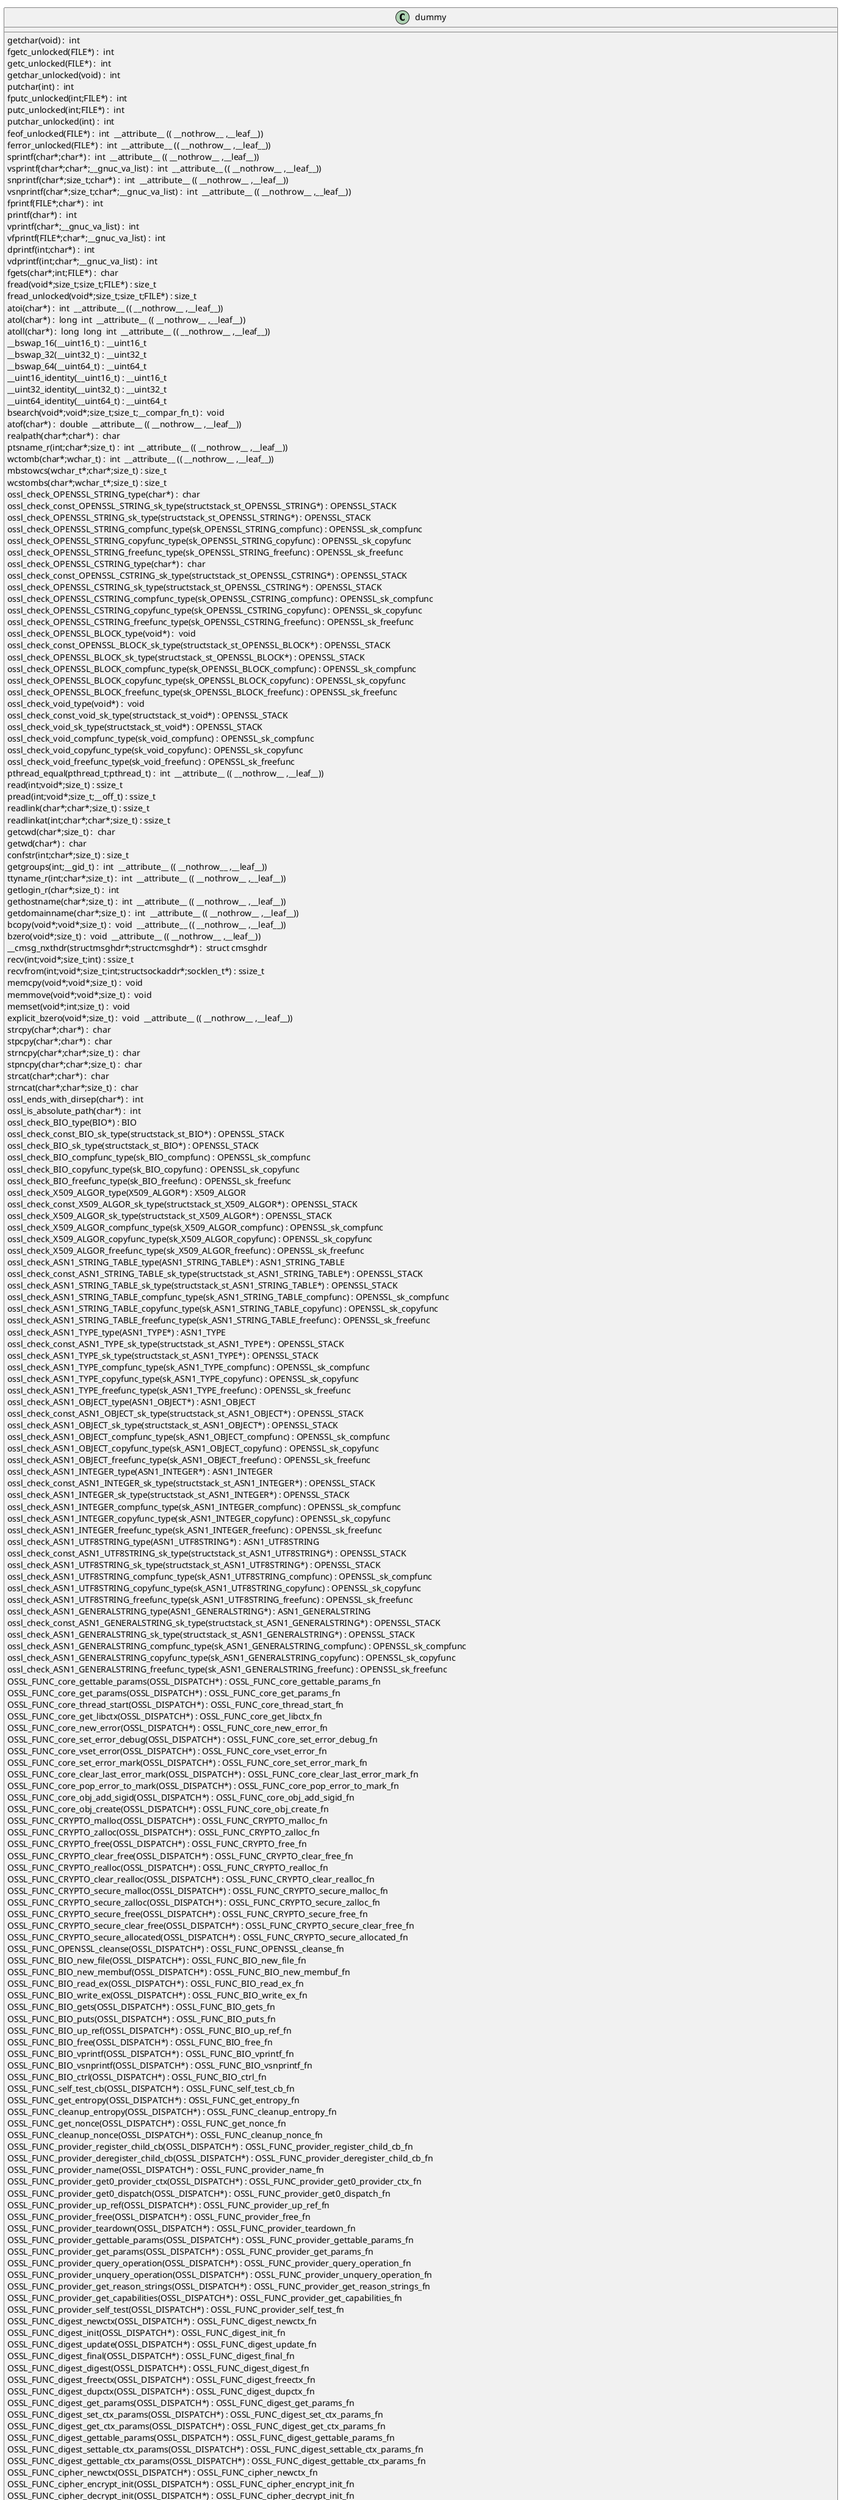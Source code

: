 @startuml
!pragma layout smetana
class dummy {
getchar(void) :  int  [[[./../../.././qc/crypto/bio/bss_null.c.html#742]]]
fgetc_unlocked(FILE*) :  int  [[[./../../.././qc/crypto/bio/bss_null.c.html#751]]]
getc_unlocked(FILE*) :  int  [[[./../../.././qc/crypto/bio/bss_null.c.html#761]]]
getchar_unlocked(void) :  int  [[[./../../.././qc/crypto/bio/bss_null.c.html#768]]]
putchar(int) :  int  [[[./../../.././qc/crypto/bio/bss_null.c.html#777]]]
fputc_unlocked(int;FILE*) :  int  [[[./../../.././qc/crypto/bio/bss_null.c.html#786]]]
putc_unlocked(int;FILE*) :  int  [[[./../../.././qc/crypto/bio/bss_null.c.html#796]]]
putchar_unlocked(int) :  int  [[[./../../.././qc/crypto/bio/bss_null.c.html#803]]]
feof_unlocked(FILE*) :  int  __attribute__ (( __nothrow__ ,__leaf__)) [[[./../../.././qc/crypto/bio/bss_null.c.html#809]]]
ferror_unlocked(FILE*) :  int  __attribute__ (( __nothrow__ ,__leaf__)) [[[./../../.././qc/crypto/bio/bss_null.c.html#816]]]
sprintf(char*;char*) :  int  __attribute__ (( __nothrow__ ,__leaf__)) [[[./../../.././qc/crypto/bio/bss_null.c.html#835]]]
vsprintf(char*;char*;__gnuc_va_list) :  int  __attribute__ (( __nothrow__ ,__leaf__)) [[[./../../.././qc/crypto/bio/bss_null.c.html#848]]]
snprintf(char*;size_t;char*) :  int  __attribute__ (( __nothrow__ ,__leaf__)) [[[./../../.././qc/crypto/bio/bss_null.c.html#867]]]
vsnprintf(char*;size_t;char*;__gnuc_va_list) :  int  __attribute__ (( __nothrow__ ,__leaf__)) [[[./../../.././qc/crypto/bio/bss_null.c.html#881]]]
fprintf(FILE*;char*) :  int  [[[./../../.././qc/crypto/bio/bss_null.c.html#902]]]
printf(char*) :  int  [[[./../../.././qc/crypto/bio/bss_null.c.html#909]]]
vprintf(char*;__gnuc_va_list) :  int  [[[./../../.././qc/crypto/bio/bss_null.c.html#921]]]
vfprintf(FILE*;char*;__gnuc_va_list) :  int  [[[./../../.././qc/crypto/bio/bss_null.c.html#931]]]
dprintf(int;char*) :  int  [[[./../../.././qc/crypto/bio/bss_null.c.html#946]]]
vdprintf(int;char*;__gnuc_va_list) :  int  [[[./../../.././qc/crypto/bio/bss_null.c.html#957]]]
fgets(char*;int;FILE*) :  char  [[[./../../.././qc/crypto/bio/bss_null.c.html#976]]]
fread(void*;size_t;size_t;FILE*) : size_t [[[./../../.././qc/crypto/bio/bss_null.c.html#1002]]]
fread_unlocked(void*;size_t;size_t;FILE*) : size_t [[[./../../.././qc/crypto/bio/bss_null.c.html#1029]]]
atoi(char*) :  int  __attribute__ (( __nothrow__ ,__leaf__)) [[[./../../.././qc/crypto/bio/bss_null.c.html#1424]]]
atol(char*) :  long  int  __attribute__ (( __nothrow__ ,__leaf__)) [[[./../../.././qc/crypto/bio/bss_null.c.html#1429]]]
atoll(char*) :  long  long  int  __attribute__ (( __nothrow__ ,__leaf__)) [[[./../../.././qc/crypto/bio/bss_null.c.html#1436]]]
__bswap_16(__uint16_t) : __uint16_t [[[./../../.././qc/crypto/bio/bss_null.c.html#1583]]]
__bswap_32(__uint32_t) : __uint32_t [[[./../../.././qc/crypto/bio/bss_null.c.html#1598]]]
__bswap_64(__uint64_t) : __uint64_t [[[./../../.././qc/crypto/bio/bss_null.c.html#1608]]]
__uint16_identity(__uint16_t) : __uint16_t [[[./../../.././qc/crypto/bio/bss_null.c.html#1620]]]
__uint32_identity(__uint32_t) : __uint32_t [[[./../../.././qc/crypto/bio/bss_null.c.html#1626]]]
__uint64_identity(__uint64_t) : __uint64_t [[[./../../.././qc/crypto/bio/bss_null.c.html#1632]]]
bsearch(void*;void*;size_t;size_t;__compar_fn_t) :  void  [[[./../../.././qc/crypto/bio/bss_null.c.html#2300]]]
atof(char*) :  double  __attribute__ (( __nothrow__ ,__leaf__)) [[[./../../.././qc/crypto/bio/bss_null.c.html#1]]]
realpath(char*;char*) :  char  [[[./../../.././qc/crypto/bio/bss_null.c.html#1]]]
ptsname_r(int;char*;size_t) :  int  __attribute__ (( __nothrow__ ,__leaf__)) [[[./../../.././qc/crypto/bio/bss_null.c.html#1]]]
wctomb(char*;wchar_t) :  int  __attribute__ (( __nothrow__ ,__leaf__)) [[[./../../.././qc/crypto/bio/bss_null.c.html#1]]]
mbstowcs(wchar_t*;char*;size_t) : size_t [[[./../../.././qc/crypto/bio/bss_null.c.html#1]]]
wcstombs(char*;wchar_t*;size_t) : size_t [[[./../../.././qc/crypto/bio/bss_null.c.html#1]]]
ossl_check_OPENSSL_STRING_type(char*) :  char  [[[./../../.././qc/crypto/bio/bss_null.c.html#1]]]
ossl_check_const_OPENSSL_STRING_sk_type(structstack_st_OPENSSL_STRING*) : OPENSSL_STACK [[[./../../.././qc/crypto/bio/bss_null.c.html#1]]]
ossl_check_OPENSSL_STRING_sk_type(structstack_st_OPENSSL_STRING*) : OPENSSL_STACK [[[./../../.././qc/crypto/bio/bss_null.c.html#1]]]
ossl_check_OPENSSL_STRING_compfunc_type(sk_OPENSSL_STRING_compfunc) : OPENSSL_sk_compfunc [[[./../../.././qc/crypto/bio/bss_null.c.html#1]]]
ossl_check_OPENSSL_STRING_copyfunc_type(sk_OPENSSL_STRING_copyfunc) : OPENSSL_sk_copyfunc [[[./../../.././qc/crypto/bio/bss_null.c.html#1]]]
ossl_check_OPENSSL_STRING_freefunc_type(sk_OPENSSL_STRING_freefunc) : OPENSSL_sk_freefunc [[[./../../.././qc/crypto/bio/bss_null.c.html#1]]]
ossl_check_OPENSSL_CSTRING_type(char*) :  char  [[[./../../.././qc/crypto/bio/bss_null.c.html#1]]]
ossl_check_const_OPENSSL_CSTRING_sk_type(structstack_st_OPENSSL_CSTRING*) : OPENSSL_STACK [[[./../../.././qc/crypto/bio/bss_null.c.html#1]]]
ossl_check_OPENSSL_CSTRING_sk_type(structstack_st_OPENSSL_CSTRING*) : OPENSSL_STACK [[[./../../.././qc/crypto/bio/bss_null.c.html#1]]]
ossl_check_OPENSSL_CSTRING_compfunc_type(sk_OPENSSL_CSTRING_compfunc) : OPENSSL_sk_compfunc [[[./../../.././qc/crypto/bio/bss_null.c.html#1]]]
ossl_check_OPENSSL_CSTRING_copyfunc_type(sk_OPENSSL_CSTRING_copyfunc) : OPENSSL_sk_copyfunc [[[./../../.././qc/crypto/bio/bss_null.c.html#1]]]
ossl_check_OPENSSL_CSTRING_freefunc_type(sk_OPENSSL_CSTRING_freefunc) : OPENSSL_sk_freefunc [[[./../../.././qc/crypto/bio/bss_null.c.html#1]]]
ossl_check_OPENSSL_BLOCK_type(void*) :  void  [[[./../../.././qc/crypto/bio/bss_null.c.html#1]]]
ossl_check_const_OPENSSL_BLOCK_sk_type(structstack_st_OPENSSL_BLOCK*) : OPENSSL_STACK [[[./../../.././qc/crypto/bio/bss_null.c.html#1]]]
ossl_check_OPENSSL_BLOCK_sk_type(structstack_st_OPENSSL_BLOCK*) : OPENSSL_STACK [[[./../../.././qc/crypto/bio/bss_null.c.html#1]]]
ossl_check_OPENSSL_BLOCK_compfunc_type(sk_OPENSSL_BLOCK_compfunc) : OPENSSL_sk_compfunc [[[./../../.././qc/crypto/bio/bss_null.c.html#1]]]
ossl_check_OPENSSL_BLOCK_copyfunc_type(sk_OPENSSL_BLOCK_copyfunc) : OPENSSL_sk_copyfunc [[[./../../.././qc/crypto/bio/bss_null.c.html#1]]]
ossl_check_OPENSSL_BLOCK_freefunc_type(sk_OPENSSL_BLOCK_freefunc) : OPENSSL_sk_freefunc [[[./../../.././qc/crypto/bio/bss_null.c.html#1]]]
ossl_check_void_type(void*) :  void  [[[./../../.././qc/crypto/bio/bss_null.c.html#1]]]
ossl_check_const_void_sk_type(structstack_st_void*) : OPENSSL_STACK [[[./../../.././qc/crypto/bio/bss_null.c.html#1]]]
ossl_check_void_sk_type(structstack_st_void*) : OPENSSL_STACK [[[./../../.././qc/crypto/bio/bss_null.c.html#1]]]
ossl_check_void_compfunc_type(sk_void_compfunc) : OPENSSL_sk_compfunc [[[./../../.././qc/crypto/bio/bss_null.c.html#1]]]
ossl_check_void_copyfunc_type(sk_void_copyfunc) : OPENSSL_sk_copyfunc [[[./../../.././qc/crypto/bio/bss_null.c.html#1]]]
ossl_check_void_freefunc_type(sk_void_freefunc) : OPENSSL_sk_freefunc [[[./../../.././qc/crypto/bio/bss_null.c.html#1]]]
pthread_equal(pthread_t;pthread_t) :  int  __attribute__ (( __nothrow__ ,__leaf__)) [[[./../../.././qc/crypto/bio/bss_null.c.html#1]]]
read(int;void*;size_t) : ssize_t [[[./../../.././qc/crypto/bio/bss_null.c.html#1]]]
pread(int;void*;size_t;__off_t) : ssize_t [[[./../../.././qc/crypto/bio/bss_null.c.html#1]]]
readlink(char*;char*;size_t) : ssize_t [[[./../../.././qc/crypto/bio/bss_null.c.html#1]]]
readlinkat(int;char*;char*;size_t) : ssize_t [[[./../../.././qc/crypto/bio/bss_null.c.html#1]]]
getcwd(char*;size_t) :  char  [[[./../../.././qc/crypto/bio/bss_null.c.html#1]]]
getwd(char*) :  char  [[[./../../.././qc/crypto/bio/bss_null.c.html#1]]]
confstr(int;char*;size_t) : size_t [[[./../../.././qc/crypto/bio/bss_null.c.html#1]]]
getgroups(int;__gid_t) :  int  __attribute__ (( __nothrow__ ,__leaf__)) [[[./../../.././qc/crypto/bio/bss_null.c.html#1]]]
ttyname_r(int;char*;size_t) :  int  __attribute__ (( __nothrow__ ,__leaf__)) [[[./../../.././qc/crypto/bio/bss_null.c.html#1]]]
getlogin_r(char*;size_t) :  int  [[[./../../.././qc/crypto/bio/bss_null.c.html#1]]]
gethostname(char*;size_t) :  int  __attribute__ (( __nothrow__ ,__leaf__)) [[[./../../.././qc/crypto/bio/bss_null.c.html#1]]]
getdomainname(char*;size_t) :  int  __attribute__ (( __nothrow__ ,__leaf__)) [[[./../../.././qc/crypto/bio/bss_null.c.html#1]]]
bcopy(void*;void*;size_t) :  void  __attribute__ (( __nothrow__ ,__leaf__)) [[[./../../.././qc/crypto/bio/bss_null.c.html#1]]]
bzero(void*;size_t) :  void  __attribute__ (( __nothrow__ ,__leaf__)) [[[./../../.././qc/crypto/bio/bss_null.c.html#1]]]
__cmsg_nxthdr(structmsghdr*;structcmsghdr*) :  struct cmsghdr [[[./../../.././qc/crypto/bio/bss_null.c.html#1]]]
recv(int;void*;size_t;int) : ssize_t [[[./../../.././qc/crypto/bio/bss_null.c.html#1]]]
recvfrom(int;void*;size_t;int;structsockaddr*;socklen_t*) : ssize_t [[[./../../.././qc/crypto/bio/bss_null.c.html#1]]]
memcpy(void*;void*;size_t) :  void  [[[./../../.././qc/crypto/bio/bss_null.c.html#1]]]
memmove(void*;void*;size_t) :  void  [[[./../../.././qc/crypto/bio/bss_null.c.html#1]]]
memset(void*;int;size_t) :  void  [[[./../../.././qc/crypto/bio/bss_null.c.html#1]]]
explicit_bzero(void*;size_t) :  void  __attribute__ (( __nothrow__ ,__leaf__)) [[[./../../.././qc/crypto/bio/bss_null.c.html#1]]]
strcpy(char*;char*) :  char  [[[./../../.././qc/crypto/bio/bss_null.c.html#1]]]
stpcpy(char*;char*) :  char  [[[./../../.././qc/crypto/bio/bss_null.c.html#1]]]
strncpy(char*;char*;size_t) :  char  [[[./../../.././qc/crypto/bio/bss_null.c.html#1]]]
stpncpy(char*;char*;size_t) :  char  [[[./../../.././qc/crypto/bio/bss_null.c.html#1]]]
strcat(char*;char*) :  char  [[[./../../.././qc/crypto/bio/bss_null.c.html#1]]]
strncat(char*;char*;size_t) :  char  [[[./../../.././qc/crypto/bio/bss_null.c.html#1]]]
ossl_ends_with_dirsep(char*) :  int  [[[./../../.././qc/crypto/bio/bss_null.c.html#1]]]
ossl_is_absolute_path(char*) :  int  [[[./../../.././qc/crypto/bio/bss_null.c.html#1]]]
ossl_check_BIO_type(BIO*) : BIO [[[./../../.././qc/crypto/bio/bss_null.c.html#1]]]
ossl_check_const_BIO_sk_type(structstack_st_BIO*) : OPENSSL_STACK [[[./../../.././qc/crypto/bio/bss_null.c.html#1]]]
ossl_check_BIO_sk_type(structstack_st_BIO*) : OPENSSL_STACK [[[./../../.././qc/crypto/bio/bss_null.c.html#1]]]
ossl_check_BIO_compfunc_type(sk_BIO_compfunc) : OPENSSL_sk_compfunc [[[./../../.././qc/crypto/bio/bss_null.c.html#1]]]
ossl_check_BIO_copyfunc_type(sk_BIO_copyfunc) : OPENSSL_sk_copyfunc [[[./../../.././qc/crypto/bio/bss_null.c.html#1]]]
ossl_check_BIO_freefunc_type(sk_BIO_freefunc) : OPENSSL_sk_freefunc [[[./../../.././qc/crypto/bio/bss_null.c.html#1]]]
ossl_check_X509_ALGOR_type(X509_ALGOR*) : X509_ALGOR [[[./../../.././qc/crypto/bio/bss_null.c.html#1]]]
ossl_check_const_X509_ALGOR_sk_type(structstack_st_X509_ALGOR*) : OPENSSL_STACK [[[./../../.././qc/crypto/bio/bss_null.c.html#1]]]
ossl_check_X509_ALGOR_sk_type(structstack_st_X509_ALGOR*) : OPENSSL_STACK [[[./../../.././qc/crypto/bio/bss_null.c.html#1]]]
ossl_check_X509_ALGOR_compfunc_type(sk_X509_ALGOR_compfunc) : OPENSSL_sk_compfunc [[[./../../.././qc/crypto/bio/bss_null.c.html#1]]]
ossl_check_X509_ALGOR_copyfunc_type(sk_X509_ALGOR_copyfunc) : OPENSSL_sk_copyfunc [[[./../../.././qc/crypto/bio/bss_null.c.html#1]]]
ossl_check_X509_ALGOR_freefunc_type(sk_X509_ALGOR_freefunc) : OPENSSL_sk_freefunc [[[./../../.././qc/crypto/bio/bss_null.c.html#1]]]
ossl_check_ASN1_STRING_TABLE_type(ASN1_STRING_TABLE*) : ASN1_STRING_TABLE [[[./../../.././qc/crypto/bio/bss_null.c.html#1]]]
ossl_check_const_ASN1_STRING_TABLE_sk_type(structstack_st_ASN1_STRING_TABLE*) : OPENSSL_STACK [[[./../../.././qc/crypto/bio/bss_null.c.html#1]]]
ossl_check_ASN1_STRING_TABLE_sk_type(structstack_st_ASN1_STRING_TABLE*) : OPENSSL_STACK [[[./../../.././qc/crypto/bio/bss_null.c.html#1]]]
ossl_check_ASN1_STRING_TABLE_compfunc_type(sk_ASN1_STRING_TABLE_compfunc) : OPENSSL_sk_compfunc [[[./../../.././qc/crypto/bio/bss_null.c.html#1]]]
ossl_check_ASN1_STRING_TABLE_copyfunc_type(sk_ASN1_STRING_TABLE_copyfunc) : OPENSSL_sk_copyfunc [[[./../../.././qc/crypto/bio/bss_null.c.html#1]]]
ossl_check_ASN1_STRING_TABLE_freefunc_type(sk_ASN1_STRING_TABLE_freefunc) : OPENSSL_sk_freefunc [[[./../../.././qc/crypto/bio/bss_null.c.html#1]]]
ossl_check_ASN1_TYPE_type(ASN1_TYPE*) : ASN1_TYPE [[[./../../.././qc/crypto/bio/bss_null.c.html#1]]]
ossl_check_const_ASN1_TYPE_sk_type(structstack_st_ASN1_TYPE*) : OPENSSL_STACK [[[./../../.././qc/crypto/bio/bss_null.c.html#1]]]
ossl_check_ASN1_TYPE_sk_type(structstack_st_ASN1_TYPE*) : OPENSSL_STACK [[[./../../.././qc/crypto/bio/bss_null.c.html#1]]]
ossl_check_ASN1_TYPE_compfunc_type(sk_ASN1_TYPE_compfunc) : OPENSSL_sk_compfunc [[[./../../.././qc/crypto/bio/bss_null.c.html#1]]]
ossl_check_ASN1_TYPE_copyfunc_type(sk_ASN1_TYPE_copyfunc) : OPENSSL_sk_copyfunc [[[./../../.././qc/crypto/bio/bss_null.c.html#1]]]
ossl_check_ASN1_TYPE_freefunc_type(sk_ASN1_TYPE_freefunc) : OPENSSL_sk_freefunc [[[./../../.././qc/crypto/bio/bss_null.c.html#1]]]
ossl_check_ASN1_OBJECT_type(ASN1_OBJECT*) : ASN1_OBJECT [[[./../../.././qc/crypto/bio/bss_null.c.html#1]]]
ossl_check_const_ASN1_OBJECT_sk_type(structstack_st_ASN1_OBJECT*) : OPENSSL_STACK [[[./../../.././qc/crypto/bio/bss_null.c.html#1]]]
ossl_check_ASN1_OBJECT_sk_type(structstack_st_ASN1_OBJECT*) : OPENSSL_STACK [[[./../../.././qc/crypto/bio/bss_null.c.html#1]]]
ossl_check_ASN1_OBJECT_compfunc_type(sk_ASN1_OBJECT_compfunc) : OPENSSL_sk_compfunc [[[./../../.././qc/crypto/bio/bss_null.c.html#1]]]
ossl_check_ASN1_OBJECT_copyfunc_type(sk_ASN1_OBJECT_copyfunc) : OPENSSL_sk_copyfunc [[[./../../.././qc/crypto/bio/bss_null.c.html#1]]]
ossl_check_ASN1_OBJECT_freefunc_type(sk_ASN1_OBJECT_freefunc) : OPENSSL_sk_freefunc [[[./../../.././qc/crypto/bio/bss_null.c.html#1]]]
ossl_check_ASN1_INTEGER_type(ASN1_INTEGER*) : ASN1_INTEGER [[[./../../.././qc/crypto/bio/bss_null.c.html#1]]]
ossl_check_const_ASN1_INTEGER_sk_type(structstack_st_ASN1_INTEGER*) : OPENSSL_STACK [[[./../../.././qc/crypto/bio/bss_null.c.html#1]]]
ossl_check_ASN1_INTEGER_sk_type(structstack_st_ASN1_INTEGER*) : OPENSSL_STACK [[[./../../.././qc/crypto/bio/bss_null.c.html#1]]]
ossl_check_ASN1_INTEGER_compfunc_type(sk_ASN1_INTEGER_compfunc) : OPENSSL_sk_compfunc [[[./../../.././qc/crypto/bio/bss_null.c.html#1]]]
ossl_check_ASN1_INTEGER_copyfunc_type(sk_ASN1_INTEGER_copyfunc) : OPENSSL_sk_copyfunc [[[./../../.././qc/crypto/bio/bss_null.c.html#1]]]
ossl_check_ASN1_INTEGER_freefunc_type(sk_ASN1_INTEGER_freefunc) : OPENSSL_sk_freefunc [[[./../../.././qc/crypto/bio/bss_null.c.html#1]]]
ossl_check_ASN1_UTF8STRING_type(ASN1_UTF8STRING*) : ASN1_UTF8STRING [[[./../../.././qc/crypto/bio/bss_null.c.html#1]]]
ossl_check_const_ASN1_UTF8STRING_sk_type(structstack_st_ASN1_UTF8STRING*) : OPENSSL_STACK [[[./../../.././qc/crypto/bio/bss_null.c.html#1]]]
ossl_check_ASN1_UTF8STRING_sk_type(structstack_st_ASN1_UTF8STRING*) : OPENSSL_STACK [[[./../../.././qc/crypto/bio/bss_null.c.html#1]]]
ossl_check_ASN1_UTF8STRING_compfunc_type(sk_ASN1_UTF8STRING_compfunc) : OPENSSL_sk_compfunc [[[./../../.././qc/crypto/bio/bss_null.c.html#1]]]
ossl_check_ASN1_UTF8STRING_copyfunc_type(sk_ASN1_UTF8STRING_copyfunc) : OPENSSL_sk_copyfunc [[[./../../.././qc/crypto/bio/bss_null.c.html#1]]]
ossl_check_ASN1_UTF8STRING_freefunc_type(sk_ASN1_UTF8STRING_freefunc) : OPENSSL_sk_freefunc [[[./../../.././qc/crypto/bio/bss_null.c.html#1]]]
ossl_check_ASN1_GENERALSTRING_type(ASN1_GENERALSTRING*) : ASN1_GENERALSTRING [[[./../../.././qc/crypto/bio/bss_null.c.html#1]]]
ossl_check_const_ASN1_GENERALSTRING_sk_type(structstack_st_ASN1_GENERALSTRING*) : OPENSSL_STACK [[[./../../.././qc/crypto/bio/bss_null.c.html#1]]]
ossl_check_ASN1_GENERALSTRING_sk_type(structstack_st_ASN1_GENERALSTRING*) : OPENSSL_STACK [[[./../../.././qc/crypto/bio/bss_null.c.html#1]]]
ossl_check_ASN1_GENERALSTRING_compfunc_type(sk_ASN1_GENERALSTRING_compfunc) : OPENSSL_sk_compfunc [[[./../../.././qc/crypto/bio/bss_null.c.html#1]]]
ossl_check_ASN1_GENERALSTRING_copyfunc_type(sk_ASN1_GENERALSTRING_copyfunc) : OPENSSL_sk_copyfunc [[[./../../.././qc/crypto/bio/bss_null.c.html#1]]]
ossl_check_ASN1_GENERALSTRING_freefunc_type(sk_ASN1_GENERALSTRING_freefunc) : OPENSSL_sk_freefunc [[[./../../.././qc/crypto/bio/bss_null.c.html#1]]]
OSSL_FUNC_core_gettable_params(OSSL_DISPATCH*) : OSSL_FUNC_core_gettable_params_fn [[[./../../.././qc/crypto/bio/bss_null.c.html#1]]]
OSSL_FUNC_core_get_params(OSSL_DISPATCH*) : OSSL_FUNC_core_get_params_fn [[[./../../.././qc/crypto/bio/bss_null.c.html#1]]]
OSSL_FUNC_core_thread_start(OSSL_DISPATCH*) : OSSL_FUNC_core_thread_start_fn [[[./../../.././qc/crypto/bio/bss_null.c.html#1]]]
OSSL_FUNC_core_get_libctx(OSSL_DISPATCH*) : OSSL_FUNC_core_get_libctx_fn [[[./../../.././qc/crypto/bio/bss_null.c.html#1]]]
OSSL_FUNC_core_new_error(OSSL_DISPATCH*) : OSSL_FUNC_core_new_error_fn [[[./../../.././qc/crypto/bio/bss_null.c.html#1]]]
OSSL_FUNC_core_set_error_debug(OSSL_DISPATCH*) : OSSL_FUNC_core_set_error_debug_fn [[[./../../.././qc/crypto/bio/bss_null.c.html#1]]]
OSSL_FUNC_core_vset_error(OSSL_DISPATCH*) : OSSL_FUNC_core_vset_error_fn [[[./../../.././qc/crypto/bio/bss_null.c.html#1]]]
OSSL_FUNC_core_set_error_mark(OSSL_DISPATCH*) : OSSL_FUNC_core_set_error_mark_fn [[[./../../.././qc/crypto/bio/bss_null.c.html#1]]]
OSSL_FUNC_core_clear_last_error_mark(OSSL_DISPATCH*) : OSSL_FUNC_core_clear_last_error_mark_fn [[[./../../.././qc/crypto/bio/bss_null.c.html#1]]]
OSSL_FUNC_core_pop_error_to_mark(OSSL_DISPATCH*) : OSSL_FUNC_core_pop_error_to_mark_fn [[[./../../.././qc/crypto/bio/bss_null.c.html#1]]]
OSSL_FUNC_core_obj_add_sigid(OSSL_DISPATCH*) : OSSL_FUNC_core_obj_add_sigid_fn [[[./../../.././qc/crypto/bio/bss_null.c.html#1]]]
OSSL_FUNC_core_obj_create(OSSL_DISPATCH*) : OSSL_FUNC_core_obj_create_fn [[[./../../.././qc/crypto/bio/bss_null.c.html#1]]]
OSSL_FUNC_CRYPTO_malloc(OSSL_DISPATCH*) : OSSL_FUNC_CRYPTO_malloc_fn [[[./../../.././qc/crypto/bio/bss_null.c.html#1]]]
OSSL_FUNC_CRYPTO_zalloc(OSSL_DISPATCH*) : OSSL_FUNC_CRYPTO_zalloc_fn [[[./../../.././qc/crypto/bio/bss_null.c.html#1]]]
OSSL_FUNC_CRYPTO_free(OSSL_DISPATCH*) : OSSL_FUNC_CRYPTO_free_fn [[[./../../.././qc/crypto/bio/bss_null.c.html#1]]]
OSSL_FUNC_CRYPTO_clear_free(OSSL_DISPATCH*) : OSSL_FUNC_CRYPTO_clear_free_fn [[[./../../.././qc/crypto/bio/bss_null.c.html#1]]]
OSSL_FUNC_CRYPTO_realloc(OSSL_DISPATCH*) : OSSL_FUNC_CRYPTO_realloc_fn [[[./../../.././qc/crypto/bio/bss_null.c.html#1]]]
OSSL_FUNC_CRYPTO_clear_realloc(OSSL_DISPATCH*) : OSSL_FUNC_CRYPTO_clear_realloc_fn [[[./../../.././qc/crypto/bio/bss_null.c.html#1]]]
OSSL_FUNC_CRYPTO_secure_malloc(OSSL_DISPATCH*) : OSSL_FUNC_CRYPTO_secure_malloc_fn [[[./../../.././qc/crypto/bio/bss_null.c.html#1]]]
OSSL_FUNC_CRYPTO_secure_zalloc(OSSL_DISPATCH*) : OSSL_FUNC_CRYPTO_secure_zalloc_fn [[[./../../.././qc/crypto/bio/bss_null.c.html#1]]]
OSSL_FUNC_CRYPTO_secure_free(OSSL_DISPATCH*) : OSSL_FUNC_CRYPTO_secure_free_fn [[[./../../.././qc/crypto/bio/bss_null.c.html#1]]]
OSSL_FUNC_CRYPTO_secure_clear_free(OSSL_DISPATCH*) : OSSL_FUNC_CRYPTO_secure_clear_free_fn [[[./../../.././qc/crypto/bio/bss_null.c.html#1]]]
OSSL_FUNC_CRYPTO_secure_allocated(OSSL_DISPATCH*) : OSSL_FUNC_CRYPTO_secure_allocated_fn [[[./../../.././qc/crypto/bio/bss_null.c.html#1]]]
OSSL_FUNC_OPENSSL_cleanse(OSSL_DISPATCH*) : OSSL_FUNC_OPENSSL_cleanse_fn [[[./../../.././qc/crypto/bio/bss_null.c.html#1]]]
OSSL_FUNC_BIO_new_file(OSSL_DISPATCH*) : OSSL_FUNC_BIO_new_file_fn [[[./../../.././qc/crypto/bio/bss_null.c.html#1]]]
OSSL_FUNC_BIO_new_membuf(OSSL_DISPATCH*) : OSSL_FUNC_BIO_new_membuf_fn [[[./../../.././qc/crypto/bio/bss_null.c.html#1]]]
OSSL_FUNC_BIO_read_ex(OSSL_DISPATCH*) : OSSL_FUNC_BIO_read_ex_fn [[[./../../.././qc/crypto/bio/bss_null.c.html#1]]]
OSSL_FUNC_BIO_write_ex(OSSL_DISPATCH*) : OSSL_FUNC_BIO_write_ex_fn [[[./../../.././qc/crypto/bio/bss_null.c.html#1]]]
OSSL_FUNC_BIO_gets(OSSL_DISPATCH*) : OSSL_FUNC_BIO_gets_fn [[[./../../.././qc/crypto/bio/bss_null.c.html#1]]]
OSSL_FUNC_BIO_puts(OSSL_DISPATCH*) : OSSL_FUNC_BIO_puts_fn [[[./../../.././qc/crypto/bio/bss_null.c.html#1]]]
OSSL_FUNC_BIO_up_ref(OSSL_DISPATCH*) : OSSL_FUNC_BIO_up_ref_fn [[[./../../.././qc/crypto/bio/bss_null.c.html#1]]]
OSSL_FUNC_BIO_free(OSSL_DISPATCH*) : OSSL_FUNC_BIO_free_fn [[[./../../.././qc/crypto/bio/bss_null.c.html#1]]]
OSSL_FUNC_BIO_vprintf(OSSL_DISPATCH*) : OSSL_FUNC_BIO_vprintf_fn [[[./../../.././qc/crypto/bio/bss_null.c.html#1]]]
OSSL_FUNC_BIO_vsnprintf(OSSL_DISPATCH*) : OSSL_FUNC_BIO_vsnprintf_fn [[[./../../.././qc/crypto/bio/bss_null.c.html#1]]]
OSSL_FUNC_BIO_ctrl(OSSL_DISPATCH*) : OSSL_FUNC_BIO_ctrl_fn [[[./../../.././qc/crypto/bio/bss_null.c.html#1]]]
OSSL_FUNC_self_test_cb(OSSL_DISPATCH*) : OSSL_FUNC_self_test_cb_fn [[[./../../.././qc/crypto/bio/bss_null.c.html#1]]]
OSSL_FUNC_get_entropy(OSSL_DISPATCH*) : OSSL_FUNC_get_entropy_fn [[[./../../.././qc/crypto/bio/bss_null.c.html#1]]]
OSSL_FUNC_cleanup_entropy(OSSL_DISPATCH*) : OSSL_FUNC_cleanup_entropy_fn [[[./../../.././qc/crypto/bio/bss_null.c.html#1]]]
OSSL_FUNC_get_nonce(OSSL_DISPATCH*) : OSSL_FUNC_get_nonce_fn [[[./../../.././qc/crypto/bio/bss_null.c.html#1]]]
OSSL_FUNC_cleanup_nonce(OSSL_DISPATCH*) : OSSL_FUNC_cleanup_nonce_fn [[[./../../.././qc/crypto/bio/bss_null.c.html#1]]]
OSSL_FUNC_provider_register_child_cb(OSSL_DISPATCH*) : OSSL_FUNC_provider_register_child_cb_fn [[[./../../.././qc/crypto/bio/bss_null.c.html#1]]]
OSSL_FUNC_provider_deregister_child_cb(OSSL_DISPATCH*) : OSSL_FUNC_provider_deregister_child_cb_fn [[[./../../.././qc/crypto/bio/bss_null.c.html#1]]]
OSSL_FUNC_provider_name(OSSL_DISPATCH*) : OSSL_FUNC_provider_name_fn [[[./../../.././qc/crypto/bio/bss_null.c.html#1]]]
OSSL_FUNC_provider_get0_provider_ctx(OSSL_DISPATCH*) : OSSL_FUNC_provider_get0_provider_ctx_fn [[[./../../.././qc/crypto/bio/bss_null.c.html#1]]]
OSSL_FUNC_provider_get0_dispatch(OSSL_DISPATCH*) : OSSL_FUNC_provider_get0_dispatch_fn [[[./../../.././qc/crypto/bio/bss_null.c.html#1]]]
OSSL_FUNC_provider_up_ref(OSSL_DISPATCH*) : OSSL_FUNC_provider_up_ref_fn [[[./../../.././qc/crypto/bio/bss_null.c.html#1]]]
OSSL_FUNC_provider_free(OSSL_DISPATCH*) : OSSL_FUNC_provider_free_fn [[[./../../.././qc/crypto/bio/bss_null.c.html#1]]]
OSSL_FUNC_provider_teardown(OSSL_DISPATCH*) : OSSL_FUNC_provider_teardown_fn [[[./../../.././qc/crypto/bio/bss_null.c.html#1]]]
OSSL_FUNC_provider_gettable_params(OSSL_DISPATCH*) : OSSL_FUNC_provider_gettable_params_fn [[[./../../.././qc/crypto/bio/bss_null.c.html#1]]]
OSSL_FUNC_provider_get_params(OSSL_DISPATCH*) : OSSL_FUNC_provider_get_params_fn [[[./../../.././qc/crypto/bio/bss_null.c.html#1]]]
OSSL_FUNC_provider_query_operation(OSSL_DISPATCH*) : OSSL_FUNC_provider_query_operation_fn [[[./../../.././qc/crypto/bio/bss_null.c.html#1]]]
OSSL_FUNC_provider_unquery_operation(OSSL_DISPATCH*) : OSSL_FUNC_provider_unquery_operation_fn [[[./../../.././qc/crypto/bio/bss_null.c.html#1]]]
OSSL_FUNC_provider_get_reason_strings(OSSL_DISPATCH*) : OSSL_FUNC_provider_get_reason_strings_fn [[[./../../.././qc/crypto/bio/bss_null.c.html#1]]]
OSSL_FUNC_provider_get_capabilities(OSSL_DISPATCH*) : OSSL_FUNC_provider_get_capabilities_fn [[[./../../.././qc/crypto/bio/bss_null.c.html#1]]]
OSSL_FUNC_provider_self_test(OSSL_DISPATCH*) : OSSL_FUNC_provider_self_test_fn [[[./../../.././qc/crypto/bio/bss_null.c.html#1]]]
OSSL_FUNC_digest_newctx(OSSL_DISPATCH*) : OSSL_FUNC_digest_newctx_fn [[[./../../.././qc/crypto/bio/bss_null.c.html#1]]]
OSSL_FUNC_digest_init(OSSL_DISPATCH*) : OSSL_FUNC_digest_init_fn [[[./../../.././qc/crypto/bio/bss_null.c.html#1]]]
OSSL_FUNC_digest_update(OSSL_DISPATCH*) : OSSL_FUNC_digest_update_fn [[[./../../.././qc/crypto/bio/bss_null.c.html#1]]]
OSSL_FUNC_digest_final(OSSL_DISPATCH*) : OSSL_FUNC_digest_final_fn [[[./../../.././qc/crypto/bio/bss_null.c.html#1]]]
OSSL_FUNC_digest_digest(OSSL_DISPATCH*) : OSSL_FUNC_digest_digest_fn [[[./../../.././qc/crypto/bio/bss_null.c.html#1]]]
OSSL_FUNC_digest_freectx(OSSL_DISPATCH*) : OSSL_FUNC_digest_freectx_fn [[[./../../.././qc/crypto/bio/bss_null.c.html#1]]]
OSSL_FUNC_digest_dupctx(OSSL_DISPATCH*) : OSSL_FUNC_digest_dupctx_fn [[[./../../.././qc/crypto/bio/bss_null.c.html#1]]]
OSSL_FUNC_digest_get_params(OSSL_DISPATCH*) : OSSL_FUNC_digest_get_params_fn [[[./../../.././qc/crypto/bio/bss_null.c.html#1]]]
OSSL_FUNC_digest_set_ctx_params(OSSL_DISPATCH*) : OSSL_FUNC_digest_set_ctx_params_fn [[[./../../.././qc/crypto/bio/bss_null.c.html#1]]]
OSSL_FUNC_digest_get_ctx_params(OSSL_DISPATCH*) : OSSL_FUNC_digest_get_ctx_params_fn [[[./../../.././qc/crypto/bio/bss_null.c.html#1]]]
OSSL_FUNC_digest_gettable_params(OSSL_DISPATCH*) : OSSL_FUNC_digest_gettable_params_fn [[[./../../.././qc/crypto/bio/bss_null.c.html#1]]]
OSSL_FUNC_digest_settable_ctx_params(OSSL_DISPATCH*) : OSSL_FUNC_digest_settable_ctx_params_fn [[[./../../.././qc/crypto/bio/bss_null.c.html#1]]]
OSSL_FUNC_digest_gettable_ctx_params(OSSL_DISPATCH*) : OSSL_FUNC_digest_gettable_ctx_params_fn [[[./../../.././qc/crypto/bio/bss_null.c.html#1]]]
OSSL_FUNC_cipher_newctx(OSSL_DISPATCH*) : OSSL_FUNC_cipher_newctx_fn [[[./../../.././qc/crypto/bio/bss_null.c.html#1]]]
OSSL_FUNC_cipher_encrypt_init(OSSL_DISPATCH*) : OSSL_FUNC_cipher_encrypt_init_fn [[[./../../.././qc/crypto/bio/bss_null.c.html#1]]]
OSSL_FUNC_cipher_decrypt_init(OSSL_DISPATCH*) : OSSL_FUNC_cipher_decrypt_init_fn [[[./../../.././qc/crypto/bio/bss_null.c.html#1]]]
OSSL_FUNC_cipher_update(OSSL_DISPATCH*) : OSSL_FUNC_cipher_update_fn [[[./../../.././qc/crypto/bio/bss_null.c.html#1]]]
OSSL_FUNC_cipher_final(OSSL_DISPATCH*) : OSSL_FUNC_cipher_final_fn [[[./../../.././qc/crypto/bio/bss_null.c.html#1]]]
OSSL_FUNC_cipher_cipher(OSSL_DISPATCH*) : OSSL_FUNC_cipher_cipher_fn [[[./../../.././qc/crypto/bio/bss_null.c.html#1]]]
OSSL_FUNC_cipher_freectx(OSSL_DISPATCH*) : OSSL_FUNC_cipher_freectx_fn [[[./../../.././qc/crypto/bio/bss_null.c.html#1]]]
OSSL_FUNC_cipher_dupctx(OSSL_DISPATCH*) : OSSL_FUNC_cipher_dupctx_fn [[[./../../.././qc/crypto/bio/bss_null.c.html#1]]]
OSSL_FUNC_cipher_get_params(OSSL_DISPATCH*) : OSSL_FUNC_cipher_get_params_fn [[[./../../.././qc/crypto/bio/bss_null.c.html#1]]]
OSSL_FUNC_cipher_get_ctx_params(OSSL_DISPATCH*) : OSSL_FUNC_cipher_get_ctx_params_fn [[[./../../.././qc/crypto/bio/bss_null.c.html#1]]]
OSSL_FUNC_cipher_set_ctx_params(OSSL_DISPATCH*) : OSSL_FUNC_cipher_set_ctx_params_fn [[[./../../.././qc/crypto/bio/bss_null.c.html#1]]]
OSSL_FUNC_cipher_gettable_params(OSSL_DISPATCH*) : OSSL_FUNC_cipher_gettable_params_fn [[[./../../.././qc/crypto/bio/bss_null.c.html#1]]]
OSSL_FUNC_cipher_settable_ctx_params(OSSL_DISPATCH*) : OSSL_FUNC_cipher_settable_ctx_params_fn [[[./../../.././qc/crypto/bio/bss_null.c.html#1]]]
OSSL_FUNC_cipher_gettable_ctx_params(OSSL_DISPATCH*) : OSSL_FUNC_cipher_gettable_ctx_params_fn [[[./../../.././qc/crypto/bio/bss_null.c.html#1]]]
OSSL_FUNC_mac_newctx(OSSL_DISPATCH*) : OSSL_FUNC_mac_newctx_fn [[[./../../.././qc/crypto/bio/bss_null.c.html#1]]]
OSSL_FUNC_mac_dupctx(OSSL_DISPATCH*) : OSSL_FUNC_mac_dupctx_fn [[[./../../.././qc/crypto/bio/bss_null.c.html#1]]]
OSSL_FUNC_mac_freectx(OSSL_DISPATCH*) : OSSL_FUNC_mac_freectx_fn [[[./../../.././qc/crypto/bio/bss_null.c.html#1]]]
OSSL_FUNC_mac_init(OSSL_DISPATCH*) : OSSL_FUNC_mac_init_fn [[[./../../.././qc/crypto/bio/bss_null.c.html#1]]]
OSSL_FUNC_mac_update(OSSL_DISPATCH*) : OSSL_FUNC_mac_update_fn [[[./../../.././qc/crypto/bio/bss_null.c.html#1]]]
OSSL_FUNC_mac_final(OSSL_DISPATCH*) : OSSL_FUNC_mac_final_fn [[[./../../.././qc/crypto/bio/bss_null.c.html#1]]]
OSSL_FUNC_mac_gettable_params(OSSL_DISPATCH*) : OSSL_FUNC_mac_gettable_params_fn [[[./../../.././qc/crypto/bio/bss_null.c.html#1]]]
OSSL_FUNC_mac_gettable_ctx_params(OSSL_DISPATCH*) : OSSL_FUNC_mac_gettable_ctx_params_fn [[[./../../.././qc/crypto/bio/bss_null.c.html#1]]]
OSSL_FUNC_mac_settable_ctx_params(OSSL_DISPATCH*) : OSSL_FUNC_mac_settable_ctx_params_fn [[[./../../.././qc/crypto/bio/bss_null.c.html#1]]]
OSSL_FUNC_mac_get_params(OSSL_DISPATCH*) : OSSL_FUNC_mac_get_params_fn [[[./../../.././qc/crypto/bio/bss_null.c.html#1]]]
OSSL_FUNC_mac_get_ctx_params(OSSL_DISPATCH*) : OSSL_FUNC_mac_get_ctx_params_fn [[[./../../.././qc/crypto/bio/bss_null.c.html#1]]]
OSSL_FUNC_mac_set_ctx_params(OSSL_DISPATCH*) : OSSL_FUNC_mac_set_ctx_params_fn [[[./../../.././qc/crypto/bio/bss_null.c.html#1]]]
OSSL_FUNC_kdf_newctx(OSSL_DISPATCH*) : OSSL_FUNC_kdf_newctx_fn [[[./../../.././qc/crypto/bio/bss_null.c.html#1]]]
OSSL_FUNC_kdf_dupctx(OSSL_DISPATCH*) : OSSL_FUNC_kdf_dupctx_fn [[[./../../.././qc/crypto/bio/bss_null.c.html#1]]]
OSSL_FUNC_kdf_freectx(OSSL_DISPATCH*) : OSSL_FUNC_kdf_freectx_fn [[[./../../.././qc/crypto/bio/bss_null.c.html#1]]]
OSSL_FUNC_kdf_reset(OSSL_DISPATCH*) : OSSL_FUNC_kdf_reset_fn [[[./../../.././qc/crypto/bio/bss_null.c.html#1]]]
OSSL_FUNC_kdf_derive(OSSL_DISPATCH*) : OSSL_FUNC_kdf_derive_fn [[[./../../.././qc/crypto/bio/bss_null.c.html#1]]]
OSSL_FUNC_kdf_gettable_params(OSSL_DISPATCH*) : OSSL_FUNC_kdf_gettable_params_fn [[[./../../.././qc/crypto/bio/bss_null.c.html#1]]]
OSSL_FUNC_kdf_gettable_ctx_params(OSSL_DISPATCH*) : OSSL_FUNC_kdf_gettable_ctx_params_fn [[[./../../.././qc/crypto/bio/bss_null.c.html#1]]]
OSSL_FUNC_kdf_settable_ctx_params(OSSL_DISPATCH*) : OSSL_FUNC_kdf_settable_ctx_params_fn [[[./../../.././qc/crypto/bio/bss_null.c.html#1]]]
OSSL_FUNC_kdf_get_params(OSSL_DISPATCH*) : OSSL_FUNC_kdf_get_params_fn [[[./../../.././qc/crypto/bio/bss_null.c.html#1]]]
OSSL_FUNC_kdf_get_ctx_params(OSSL_DISPATCH*) : OSSL_FUNC_kdf_get_ctx_params_fn [[[./../../.././qc/crypto/bio/bss_null.c.html#1]]]
OSSL_FUNC_kdf_set_ctx_params(OSSL_DISPATCH*) : OSSL_FUNC_kdf_set_ctx_params_fn [[[./../../.././qc/crypto/bio/bss_null.c.html#1]]]
OSSL_FUNC_rand_newctx(OSSL_DISPATCH*) : OSSL_FUNC_rand_newctx_fn [[[./../../.././qc/crypto/bio/bss_null.c.html#1]]]
OSSL_FUNC_rand_freectx(OSSL_DISPATCH*) : OSSL_FUNC_rand_freectx_fn [[[./../../.././qc/crypto/bio/bss_null.c.html#1]]]
OSSL_FUNC_rand_instantiate(OSSL_DISPATCH*) : OSSL_FUNC_rand_instantiate_fn [[[./../../.././qc/crypto/bio/bss_null.c.html#1]]]
OSSL_FUNC_rand_uninstantiate(OSSL_DISPATCH*) : OSSL_FUNC_rand_uninstantiate_fn [[[./../../.././qc/crypto/bio/bss_null.c.html#1]]]
OSSL_FUNC_rand_generate(OSSL_DISPATCH*) : OSSL_FUNC_rand_generate_fn [[[./../../.././qc/crypto/bio/bss_null.c.html#1]]]
OSSL_FUNC_rand_reseed(OSSL_DISPATCH*) : OSSL_FUNC_rand_reseed_fn [[[./../../.././qc/crypto/bio/bss_null.c.html#1]]]
OSSL_FUNC_rand_nonce(OSSL_DISPATCH*) : OSSL_FUNC_rand_nonce_fn [[[./../../.././qc/crypto/bio/bss_null.c.html#1]]]
OSSL_FUNC_rand_enable_locking(OSSL_DISPATCH*) : OSSL_FUNC_rand_enable_locking_fn [[[./../../.././qc/crypto/bio/bss_null.c.html#1]]]
OSSL_FUNC_rand_lock(OSSL_DISPATCH*) : OSSL_FUNC_rand_lock_fn [[[./../../.././qc/crypto/bio/bss_null.c.html#1]]]
OSSL_FUNC_rand_unlock(OSSL_DISPATCH*) : OSSL_FUNC_rand_unlock_fn [[[./../../.././qc/crypto/bio/bss_null.c.html#1]]]
OSSL_FUNC_rand_gettable_params(OSSL_DISPATCH*) : OSSL_FUNC_rand_gettable_params_fn [[[./../../.././qc/crypto/bio/bss_null.c.html#1]]]
OSSL_FUNC_rand_gettable_ctx_params(OSSL_DISPATCH*) : OSSL_FUNC_rand_gettable_ctx_params_fn [[[./../../.././qc/crypto/bio/bss_null.c.html#1]]]
OSSL_FUNC_rand_settable_ctx_params(OSSL_DISPATCH*) : OSSL_FUNC_rand_settable_ctx_params_fn [[[./../../.././qc/crypto/bio/bss_null.c.html#1]]]
OSSL_FUNC_rand_get_params(OSSL_DISPATCH*) : OSSL_FUNC_rand_get_params_fn [[[./../../.././qc/crypto/bio/bss_null.c.html#1]]]
OSSL_FUNC_rand_get_ctx_params(OSSL_DISPATCH*) : OSSL_FUNC_rand_get_ctx_params_fn [[[./../../.././qc/crypto/bio/bss_null.c.html#1]]]
OSSL_FUNC_rand_set_ctx_params(OSSL_DISPATCH*) : OSSL_FUNC_rand_set_ctx_params_fn [[[./../../.././qc/crypto/bio/bss_null.c.html#1]]]
OSSL_FUNC_rand_set_callbacks(OSSL_DISPATCH*) : OSSL_FUNC_rand_set_callbacks_fn [[[./../../.././qc/crypto/bio/bss_null.c.html#1]]]
OSSL_FUNC_rand_verify_zeroization(OSSL_DISPATCH*) : OSSL_FUNC_rand_verify_zeroization_fn [[[./../../.././qc/crypto/bio/bss_null.c.html#1]]]
OSSL_FUNC_rand_get_seed(OSSL_DISPATCH*) : OSSL_FUNC_rand_get_seed_fn [[[./../../.././qc/crypto/bio/bss_null.c.html#1]]]
OSSL_FUNC_rand_clear_seed(OSSL_DISPATCH*) : OSSL_FUNC_rand_clear_seed_fn [[[./../../.././qc/crypto/bio/bss_null.c.html#1]]]
OSSL_FUNC_keymgmt_new(OSSL_DISPATCH*) : OSSL_FUNC_keymgmt_new_fn [[[./../../.././qc/crypto/bio/bss_null.c.html#1]]]
OSSL_FUNC_keymgmt_gen_init(OSSL_DISPATCH*) : OSSL_FUNC_keymgmt_gen_init_fn [[[./../../.././qc/crypto/bio/bss_null.c.html#1]]]
OSSL_FUNC_keymgmt_gen_set_template(OSSL_DISPATCH*) : OSSL_FUNC_keymgmt_gen_set_template_fn [[[./../../.././qc/crypto/bio/bss_null.c.html#1]]]
OSSL_FUNC_keymgmt_gen_set_params(OSSL_DISPATCH*) : OSSL_FUNC_keymgmt_gen_set_params_fn [[[./../../.././qc/crypto/bio/bss_null.c.html#1]]]
OSSL_FUNC_keymgmt_gen_settable_params(OSSL_DISPATCH*) : OSSL_FUNC_keymgmt_gen_settable_params_fn [[[./../../.././qc/crypto/bio/bss_null.c.html#1]]]
OSSL_FUNC_keymgmt_gen(OSSL_DISPATCH*) : OSSL_FUNC_keymgmt_gen_fn [[[./../../.././qc/crypto/bio/bss_null.c.html#1]]]
OSSL_FUNC_keymgmt_gen_cleanup(OSSL_DISPATCH*) : OSSL_FUNC_keymgmt_gen_cleanup_fn [[[./../../.././qc/crypto/bio/bss_null.c.html#1]]]
OSSL_FUNC_keymgmt_load(OSSL_DISPATCH*) : OSSL_FUNC_keymgmt_load_fn [[[./../../.././qc/crypto/bio/bss_null.c.html#1]]]
OSSL_FUNC_keymgmt_free(OSSL_DISPATCH*) : OSSL_FUNC_keymgmt_free_fn [[[./../../.././qc/crypto/bio/bss_null.c.html#1]]]
OSSL_FUNC_keymgmt_get_params(OSSL_DISPATCH*) : OSSL_FUNC_keymgmt_get_params_fn [[[./../../.././qc/crypto/bio/bss_null.c.html#1]]]
OSSL_FUNC_keymgmt_gettable_params(OSSL_DISPATCH*) : OSSL_FUNC_keymgmt_gettable_params_fn [[[./../../.././qc/crypto/bio/bss_null.c.html#1]]]
OSSL_FUNC_keymgmt_set_params(OSSL_DISPATCH*) : OSSL_FUNC_keymgmt_set_params_fn [[[./../../.././qc/crypto/bio/bss_null.c.html#1]]]
OSSL_FUNC_keymgmt_settable_params(OSSL_DISPATCH*) : OSSL_FUNC_keymgmt_settable_params_fn [[[./../../.././qc/crypto/bio/bss_null.c.html#1]]]
OSSL_FUNC_keymgmt_query_operation_name(OSSL_DISPATCH*) : OSSL_FUNC_keymgmt_query_operation_name_fn [[[./../../.././qc/crypto/bio/bss_null.c.html#1]]]
OSSL_FUNC_keymgmt_has(OSSL_DISPATCH*) : OSSL_FUNC_keymgmt_has_fn [[[./../../.././qc/crypto/bio/bss_null.c.html#1]]]
OSSL_FUNC_keymgmt_validate(OSSL_DISPATCH*) : OSSL_FUNC_keymgmt_validate_fn [[[./../../.././qc/crypto/bio/bss_null.c.html#1]]]
OSSL_FUNC_keymgmt_match(OSSL_DISPATCH*) : OSSL_FUNC_keymgmt_match_fn [[[./../../.././qc/crypto/bio/bss_null.c.html#1]]]
OSSL_FUNC_keymgmt_import(OSSL_DISPATCH*) : OSSL_FUNC_keymgmt_import_fn [[[./../../.././qc/crypto/bio/bss_null.c.html#1]]]
OSSL_FUNC_keymgmt_import_types(OSSL_DISPATCH*) : OSSL_FUNC_keymgmt_import_types_fn [[[./../../.././qc/crypto/bio/bss_null.c.html#1]]]
OSSL_FUNC_keymgmt_export(OSSL_DISPATCH*) : OSSL_FUNC_keymgmt_export_fn [[[./../../.././qc/crypto/bio/bss_null.c.html#1]]]
OSSL_FUNC_keymgmt_export_types(OSSL_DISPATCH*) : OSSL_FUNC_keymgmt_export_types_fn [[[./../../.././qc/crypto/bio/bss_null.c.html#1]]]
OSSL_FUNC_keymgmt_dup(OSSL_DISPATCH*) : OSSL_FUNC_keymgmt_dup_fn [[[./../../.././qc/crypto/bio/bss_null.c.html#1]]]
OSSL_FUNC_keyexch_newctx(OSSL_DISPATCH*) : OSSL_FUNC_keyexch_newctx_fn [[[./../../.././qc/crypto/bio/bss_null.c.html#1]]]
OSSL_FUNC_keyexch_init(OSSL_DISPATCH*) : OSSL_FUNC_keyexch_init_fn [[[./../../.././qc/crypto/bio/bss_null.c.html#1]]]
OSSL_FUNC_keyexch_derive(OSSL_DISPATCH*) : OSSL_FUNC_keyexch_derive_fn [[[./../../.././qc/crypto/bio/bss_null.c.html#1]]]
OSSL_FUNC_keyexch_set_peer(OSSL_DISPATCH*) : OSSL_FUNC_keyexch_set_peer_fn [[[./../../.././qc/crypto/bio/bss_null.c.html#1]]]
OSSL_FUNC_keyexch_freectx(OSSL_DISPATCH*) : OSSL_FUNC_keyexch_freectx_fn [[[./../../.././qc/crypto/bio/bss_null.c.html#1]]]
OSSL_FUNC_keyexch_dupctx(OSSL_DISPATCH*) : OSSL_FUNC_keyexch_dupctx_fn [[[./../../.././qc/crypto/bio/bss_null.c.html#1]]]
OSSL_FUNC_keyexch_set_ctx_params(OSSL_DISPATCH*) : OSSL_FUNC_keyexch_set_ctx_params_fn [[[./../../.././qc/crypto/bio/bss_null.c.html#1]]]
OSSL_FUNC_keyexch_settable_ctx_params(OSSL_DISPATCH*) : OSSL_FUNC_keyexch_settable_ctx_params_fn [[[./../../.././qc/crypto/bio/bss_null.c.html#1]]]
OSSL_FUNC_keyexch_get_ctx_params(OSSL_DISPATCH*) : OSSL_FUNC_keyexch_get_ctx_params_fn [[[./../../.././qc/crypto/bio/bss_null.c.html#1]]]
OSSL_FUNC_keyexch_gettable_ctx_params(OSSL_DISPATCH*) : OSSL_FUNC_keyexch_gettable_ctx_params_fn [[[./../../.././qc/crypto/bio/bss_null.c.html#1]]]
OSSL_FUNC_signature_newctx(OSSL_DISPATCH*) : OSSL_FUNC_signature_newctx_fn [[[./../../.././qc/crypto/bio/bss_null.c.html#1]]]
OSSL_FUNC_signature_sign_init(OSSL_DISPATCH*) : OSSL_FUNC_signature_sign_init_fn [[[./../../.././qc/crypto/bio/bss_null.c.html#1]]]
OSSL_FUNC_signature_sign(OSSL_DISPATCH*) : OSSL_FUNC_signature_sign_fn [[[./../../.././qc/crypto/bio/bss_null.c.html#1]]]
OSSL_FUNC_signature_verify_init(OSSL_DISPATCH*) : OSSL_FUNC_signature_verify_init_fn [[[./../../.././qc/crypto/bio/bss_null.c.html#1]]]
OSSL_FUNC_signature_verify(OSSL_DISPATCH*) : OSSL_FUNC_signature_verify_fn [[[./../../.././qc/crypto/bio/bss_null.c.html#1]]]
OSSL_FUNC_signature_verify_recover_init(OSSL_DISPATCH*) : OSSL_FUNC_signature_verify_recover_init_fn [[[./../../.././qc/crypto/bio/bss_null.c.html#1]]]
OSSL_FUNC_signature_verify_recover(OSSL_DISPATCH*) : OSSL_FUNC_signature_verify_recover_fn [[[./../../.././qc/crypto/bio/bss_null.c.html#1]]]
OSSL_FUNC_signature_digest_sign_init(OSSL_DISPATCH*) : OSSL_FUNC_signature_digest_sign_init_fn [[[./../../.././qc/crypto/bio/bss_null.c.html#1]]]
OSSL_FUNC_signature_digest_sign_update(OSSL_DISPATCH*) : OSSL_FUNC_signature_digest_sign_update_fn [[[./../../.././qc/crypto/bio/bss_null.c.html#1]]]
OSSL_FUNC_signature_digest_sign_final(OSSL_DISPATCH*) : OSSL_FUNC_signature_digest_sign_final_fn [[[./../../.././qc/crypto/bio/bss_null.c.html#1]]]
OSSL_FUNC_signature_digest_sign(OSSL_DISPATCH*) : OSSL_FUNC_signature_digest_sign_fn [[[./../../.././qc/crypto/bio/bss_null.c.html#1]]]
OSSL_FUNC_signature_digest_verify_init(OSSL_DISPATCH*) : OSSL_FUNC_signature_digest_verify_init_fn [[[./../../.././qc/crypto/bio/bss_null.c.html#1]]]
OSSL_FUNC_signature_digest_verify_update(OSSL_DISPATCH*) : OSSL_FUNC_signature_digest_verify_update_fn [[[./../../.././qc/crypto/bio/bss_null.c.html#1]]]
OSSL_FUNC_signature_digest_verify_final(OSSL_DISPATCH*) : OSSL_FUNC_signature_digest_verify_final_fn [[[./../../.././qc/crypto/bio/bss_null.c.html#1]]]
OSSL_FUNC_signature_digest_verify(OSSL_DISPATCH*) : OSSL_FUNC_signature_digest_verify_fn [[[./../../.././qc/crypto/bio/bss_null.c.html#1]]]
OSSL_FUNC_signature_freectx(OSSL_DISPATCH*) : OSSL_FUNC_signature_freectx_fn [[[./../../.././qc/crypto/bio/bss_null.c.html#1]]]
OSSL_FUNC_signature_dupctx(OSSL_DISPATCH*) : OSSL_FUNC_signature_dupctx_fn [[[./../../.././qc/crypto/bio/bss_null.c.html#1]]]
OSSL_FUNC_signature_get_ctx_params(OSSL_DISPATCH*) : OSSL_FUNC_signature_get_ctx_params_fn [[[./../../.././qc/crypto/bio/bss_null.c.html#1]]]
OSSL_FUNC_signature_gettable_ctx_params(OSSL_DISPATCH*) : OSSL_FUNC_signature_gettable_ctx_params_fn [[[./../../.././qc/crypto/bio/bss_null.c.html#1]]]
OSSL_FUNC_signature_set_ctx_params(OSSL_DISPATCH*) : OSSL_FUNC_signature_set_ctx_params_fn [[[./../../.././qc/crypto/bio/bss_null.c.html#1]]]
OSSL_FUNC_signature_settable_ctx_params(OSSL_DISPATCH*) : OSSL_FUNC_signature_settable_ctx_params_fn [[[./../../.././qc/crypto/bio/bss_null.c.html#1]]]
OSSL_FUNC_signature_get_ctx_md_params(OSSL_DISPATCH*) : OSSL_FUNC_signature_get_ctx_md_params_fn [[[./../../.././qc/crypto/bio/bss_null.c.html#1]]]
OSSL_FUNC_signature_gettable_ctx_md_params(OSSL_DISPATCH*) : OSSL_FUNC_signature_gettable_ctx_md_params_fn [[[./../../.././qc/crypto/bio/bss_null.c.html#1]]]
OSSL_FUNC_signature_set_ctx_md_params(OSSL_DISPATCH*) : OSSL_FUNC_signature_set_ctx_md_params_fn [[[./../../.././qc/crypto/bio/bss_null.c.html#1]]]
OSSL_FUNC_signature_settable_ctx_md_params(OSSL_DISPATCH*) : OSSL_FUNC_signature_settable_ctx_md_params_fn [[[./../../.././qc/crypto/bio/bss_null.c.html#1]]]
OSSL_FUNC_asym_cipher_newctx(OSSL_DISPATCH*) : OSSL_FUNC_asym_cipher_newctx_fn [[[./../../.././qc/crypto/bio/bss_null.c.html#1]]]
OSSL_FUNC_asym_cipher_encrypt_init(OSSL_DISPATCH*) : OSSL_FUNC_asym_cipher_encrypt_init_fn [[[./../../.././qc/crypto/bio/bss_null.c.html#1]]]
OSSL_FUNC_asym_cipher_encrypt(OSSL_DISPATCH*) : OSSL_FUNC_asym_cipher_encrypt_fn [[[./../../.././qc/crypto/bio/bss_null.c.html#1]]]
OSSL_FUNC_asym_cipher_decrypt_init(OSSL_DISPATCH*) : OSSL_FUNC_asym_cipher_decrypt_init_fn [[[./../../.././qc/crypto/bio/bss_null.c.html#1]]]
OSSL_FUNC_asym_cipher_decrypt(OSSL_DISPATCH*) : OSSL_FUNC_asym_cipher_decrypt_fn [[[./../../.././qc/crypto/bio/bss_null.c.html#1]]]
OSSL_FUNC_asym_cipher_freectx(OSSL_DISPATCH*) : OSSL_FUNC_asym_cipher_freectx_fn [[[./../../.././qc/crypto/bio/bss_null.c.html#1]]]
OSSL_FUNC_asym_cipher_dupctx(OSSL_DISPATCH*) : OSSL_FUNC_asym_cipher_dupctx_fn [[[./../../.././qc/crypto/bio/bss_null.c.html#1]]]
OSSL_FUNC_asym_cipher_get_ctx_params(OSSL_DISPATCH*) : OSSL_FUNC_asym_cipher_get_ctx_params_fn [[[./../../.././qc/crypto/bio/bss_null.c.html#1]]]
OSSL_FUNC_asym_cipher_gettable_ctx_params(OSSL_DISPATCH*) : OSSL_FUNC_asym_cipher_gettable_ctx_params_fn [[[./../../.././qc/crypto/bio/bss_null.c.html#1]]]
OSSL_FUNC_asym_cipher_set_ctx_params(OSSL_DISPATCH*) : OSSL_FUNC_asym_cipher_set_ctx_params_fn [[[./../../.././qc/crypto/bio/bss_null.c.html#1]]]
OSSL_FUNC_asym_cipher_settable_ctx_params(OSSL_DISPATCH*) : OSSL_FUNC_asym_cipher_settable_ctx_params_fn [[[./../../.././qc/crypto/bio/bss_null.c.html#1]]]
OSSL_FUNC_kem_newctx(OSSL_DISPATCH*) : OSSL_FUNC_kem_newctx_fn [[[./../../.././qc/crypto/bio/bss_null.c.html#1]]]
OSSL_FUNC_kem_encapsulate_init(OSSL_DISPATCH*) : OSSL_FUNC_kem_encapsulate_init_fn [[[./../../.././qc/crypto/bio/bss_null.c.html#1]]]
OSSL_FUNC_kem_auth_encapsulate_init(OSSL_DISPATCH*) : OSSL_FUNC_kem_auth_encapsulate_init_fn [[[./../../.././qc/crypto/bio/bss_null.c.html#1]]]
OSSL_FUNC_kem_encapsulate(OSSL_DISPATCH*) : OSSL_FUNC_kem_encapsulate_fn [[[./../../.././qc/crypto/bio/bss_null.c.html#1]]]
OSSL_FUNC_kem_decapsulate_init(OSSL_DISPATCH*) : OSSL_FUNC_kem_decapsulate_init_fn [[[./../../.././qc/crypto/bio/bss_null.c.html#1]]]
OSSL_FUNC_kem_auth_decapsulate_init(OSSL_DISPATCH*) : OSSL_FUNC_kem_auth_decapsulate_init_fn [[[./../../.././qc/crypto/bio/bss_null.c.html#1]]]
OSSL_FUNC_kem_decapsulate(OSSL_DISPATCH*) : OSSL_FUNC_kem_decapsulate_fn [[[./../../.././qc/crypto/bio/bss_null.c.html#1]]]
OSSL_FUNC_kem_freectx(OSSL_DISPATCH*) : OSSL_FUNC_kem_freectx_fn [[[./../../.././qc/crypto/bio/bss_null.c.html#1]]]
OSSL_FUNC_kem_dupctx(OSSL_DISPATCH*) : OSSL_FUNC_kem_dupctx_fn [[[./../../.././qc/crypto/bio/bss_null.c.html#1]]]
OSSL_FUNC_kem_get_ctx_params(OSSL_DISPATCH*) : OSSL_FUNC_kem_get_ctx_params_fn [[[./../../.././qc/crypto/bio/bss_null.c.html#1]]]
OSSL_FUNC_kem_gettable_ctx_params(OSSL_DISPATCH*) : OSSL_FUNC_kem_gettable_ctx_params_fn [[[./../../.././qc/crypto/bio/bss_null.c.html#1]]]
OSSL_FUNC_kem_set_ctx_params(OSSL_DISPATCH*) : OSSL_FUNC_kem_set_ctx_params_fn [[[./../../.././qc/crypto/bio/bss_null.c.html#1]]]
OSSL_FUNC_kem_settable_ctx_params(OSSL_DISPATCH*) : OSSL_FUNC_kem_settable_ctx_params_fn [[[./../../.././qc/crypto/bio/bss_null.c.html#1]]]
OSSL_FUNC_encoder_newctx(OSSL_DISPATCH*) : OSSL_FUNC_encoder_newctx_fn [[[./../../.././qc/crypto/bio/bss_null.c.html#1]]]
OSSL_FUNC_encoder_freectx(OSSL_DISPATCH*) : OSSL_FUNC_encoder_freectx_fn [[[./../../.././qc/crypto/bio/bss_null.c.html#1]]]
OSSL_FUNC_encoder_get_params(OSSL_DISPATCH*) : OSSL_FUNC_encoder_get_params_fn [[[./../../.././qc/crypto/bio/bss_null.c.html#1]]]
OSSL_FUNC_encoder_gettable_params(OSSL_DISPATCH*) : OSSL_FUNC_encoder_gettable_params_fn [[[./../../.././qc/crypto/bio/bss_null.c.html#1]]]
OSSL_FUNC_encoder_set_ctx_params(OSSL_DISPATCH*) : OSSL_FUNC_encoder_set_ctx_params_fn [[[./../../.././qc/crypto/bio/bss_null.c.html#1]]]
OSSL_FUNC_encoder_settable_ctx_params(OSSL_DISPATCH*) : OSSL_FUNC_encoder_settable_ctx_params_fn [[[./../../.././qc/crypto/bio/bss_null.c.html#1]]]
OSSL_FUNC_encoder_does_selection(OSSL_DISPATCH*) : OSSL_FUNC_encoder_does_selection_fn [[[./../../.././qc/crypto/bio/bss_null.c.html#1]]]
OSSL_FUNC_encoder_encode(OSSL_DISPATCH*) : OSSL_FUNC_encoder_encode_fn [[[./../../.././qc/crypto/bio/bss_null.c.html#1]]]
OSSL_FUNC_encoder_import_object(OSSL_DISPATCH*) : OSSL_FUNC_encoder_import_object_fn [[[./../../.././qc/crypto/bio/bss_null.c.html#1]]]
OSSL_FUNC_encoder_free_object(OSSL_DISPATCH*) : OSSL_FUNC_encoder_free_object_fn [[[./../../.././qc/crypto/bio/bss_null.c.html#1]]]
OSSL_FUNC_decoder_newctx(OSSL_DISPATCH*) : OSSL_FUNC_decoder_newctx_fn [[[./../../.././qc/crypto/bio/bss_null.c.html#1]]]
OSSL_FUNC_decoder_freectx(OSSL_DISPATCH*) : OSSL_FUNC_decoder_freectx_fn [[[./../../.././qc/crypto/bio/bss_null.c.html#1]]]
OSSL_FUNC_decoder_get_params(OSSL_DISPATCH*) : OSSL_FUNC_decoder_get_params_fn [[[./../../.././qc/crypto/bio/bss_null.c.html#1]]]
OSSL_FUNC_decoder_gettable_params(OSSL_DISPATCH*) : OSSL_FUNC_decoder_gettable_params_fn [[[./../../.././qc/crypto/bio/bss_null.c.html#1]]]
OSSL_FUNC_decoder_set_ctx_params(OSSL_DISPATCH*) : OSSL_FUNC_decoder_set_ctx_params_fn [[[./../../.././qc/crypto/bio/bss_null.c.html#1]]]
OSSL_FUNC_decoder_settable_ctx_params(OSSL_DISPATCH*) : OSSL_FUNC_decoder_settable_ctx_params_fn [[[./../../.././qc/crypto/bio/bss_null.c.html#1]]]
OSSL_FUNC_decoder_does_selection(OSSL_DISPATCH*) : OSSL_FUNC_decoder_does_selection_fn [[[./../../.././qc/crypto/bio/bss_null.c.html#1]]]
OSSL_FUNC_decoder_decode(OSSL_DISPATCH*) : OSSL_FUNC_decoder_decode_fn [[[./../../.././qc/crypto/bio/bss_null.c.html#1]]]
OSSL_FUNC_decoder_export_object(OSSL_DISPATCH*) : OSSL_FUNC_decoder_export_object_fn [[[./../../.././qc/crypto/bio/bss_null.c.html#1]]]
OSSL_FUNC_store_open(OSSL_DISPATCH*) : OSSL_FUNC_store_open_fn [[[./../../.././qc/crypto/bio/bss_null.c.html#1]]]
OSSL_FUNC_store_attach(OSSL_DISPATCH*) : OSSL_FUNC_store_attach_fn [[[./../../.././qc/crypto/bio/bss_null.c.html#1]]]
OSSL_FUNC_store_settable_ctx_params(OSSL_DISPATCH*) : OSSL_FUNC_store_settable_ctx_params_fn [[[./../../.././qc/crypto/bio/bss_null.c.html#1]]]
OSSL_FUNC_store_set_ctx_params(OSSL_DISPATCH*) : OSSL_FUNC_store_set_ctx_params_fn [[[./../../.././qc/crypto/bio/bss_null.c.html#1]]]
OSSL_FUNC_store_load(OSSL_DISPATCH*) : OSSL_FUNC_store_load_fn [[[./../../.././qc/crypto/bio/bss_null.c.html#1]]]
OSSL_FUNC_store_eof(OSSL_DISPATCH*) : OSSL_FUNC_store_eof_fn [[[./../../.././qc/crypto/bio/bss_null.c.html#1]]]
OSSL_FUNC_store_close(OSSL_DISPATCH*) : OSSL_FUNC_store_close_fn [[[./../../.././qc/crypto/bio/bss_null.c.html#1]]]
OSSL_FUNC_store_export_object(OSSL_DISPATCH*) : OSSL_FUNC_store_export_object_fn [[[./../../.././qc/crypto/bio/bss_null.c.html#1]]]
sk_EVP_PKEY_ASN1_METHOD_num(structstack_st_EVP_PKEY_ASN1_METHOD*) :  int  [[[./../../.././qc/crypto/bio/bss_null.c.html#1]]]
sk_EVP_PKEY_ASN1_METHOD_value(structstack_st_EVP_PKEY_ASN1_METHOD*;int) : EVP_PKEY_ASN1_METHOD [[[./../../.././qc/crypto/bio/bss_null.c.html#1]]]
sk_EVP_PKEY_ASN1_METHOD_new(sk_EVP_PKEY_ASN1_METHOD_compfunc) :  struct stack_st_EVP_PKEY_ASN1_METHOD [[[./../../.././qc/crypto/bio/bss_null.c.html#1]]]
sk_EVP_PKEY_ASN1_METHOD_new_null(void) :  struct stack_st_EVP_PKEY_ASN1_METHOD [[[./../../.././qc/crypto/bio/bss_null.c.html#1]]]
sk_EVP_PKEY_ASN1_METHOD_new_reserve(sk_EVP_PKEY_ASN1_METHOD_compfunc;int) :  struct stack_st_EVP_PKEY_ASN1_METHOD [[[./../../.././qc/crypto/bio/bss_null.c.html#1]]]
sk_EVP_PKEY_ASN1_METHOD_reserve(structstack_st_EVP_PKEY_ASN1_METHOD*;int) :  int  [[[./../../.././qc/crypto/bio/bss_null.c.html#1]]]
sk_EVP_PKEY_ASN1_METHOD_free(structstack_st_EVP_PKEY_ASN1_METHOD*) :  void  [[[./../../.././qc/crypto/bio/bss_null.c.html#1]]]
sk_EVP_PKEY_ASN1_METHOD_zero(structstack_st_EVP_PKEY_ASN1_METHOD*) :  void  [[[./../../.././qc/crypto/bio/bss_null.c.html#1]]]
sk_EVP_PKEY_ASN1_METHOD_delete(structstack_st_EVP_PKEY_ASN1_METHOD*;int) : EVP_PKEY_ASN1_METHOD [[[./../../.././qc/crypto/bio/bss_null.c.html#1]]]
sk_EVP_PKEY_ASN1_METHOD_delete_ptr(structstack_st_EVP_PKEY_ASN1_METHOD*;EVP_PKEY_ASN1_METHOD*) : EVP_PKEY_ASN1_METHOD [[[./../../.././qc/crypto/bio/bss_null.c.html#1]]]
sk_EVP_PKEY_ASN1_METHOD_push(structstack_st_EVP_PKEY_ASN1_METHOD*;EVP_PKEY_ASN1_METHOD*) :  int  [[[./../../.././qc/crypto/bio/bss_null.c.html#1]]]
sk_EVP_PKEY_ASN1_METHOD_unshift(structstack_st_EVP_PKEY_ASN1_METHOD*;EVP_PKEY_ASN1_METHOD*) :  int  [[[./../../.././qc/crypto/bio/bss_null.c.html#1]]]
sk_EVP_PKEY_ASN1_METHOD_pop(structstack_st_EVP_PKEY_ASN1_METHOD*) : EVP_PKEY_ASN1_METHOD [[[./../../.././qc/crypto/bio/bss_null.c.html#1]]]
sk_EVP_PKEY_ASN1_METHOD_shift(structstack_st_EVP_PKEY_ASN1_METHOD*) : EVP_PKEY_ASN1_METHOD [[[./../../.././qc/crypto/bio/bss_null.c.html#1]]]
sk_EVP_PKEY_ASN1_METHOD_pop_free(structstack_st_EVP_PKEY_ASN1_METHOD*;sk_EVP_PKEY_ASN1_METHOD_freefunc) :  void  [[[./../../.././qc/crypto/bio/bss_null.c.html#1]]]
sk_EVP_PKEY_ASN1_METHOD_insert(structstack_st_EVP_PKEY_ASN1_METHOD*;EVP_PKEY_ASN1_METHOD*;int) :  int  [[[./../../.././qc/crypto/bio/bss_null.c.html#1]]]
sk_EVP_PKEY_ASN1_METHOD_set(structstack_st_EVP_PKEY_ASN1_METHOD*;int;EVP_PKEY_ASN1_METHOD*) : EVP_PKEY_ASN1_METHOD [[[./../../.././qc/crypto/bio/bss_null.c.html#1]]]
sk_EVP_PKEY_ASN1_METHOD_find(structstack_st_EVP_PKEY_ASN1_METHOD*;EVP_PKEY_ASN1_METHOD*) :  int  [[[./../../.././qc/crypto/bio/bss_null.c.html#1]]]
sk_EVP_PKEY_ASN1_METHOD_find_ex(structstack_st_EVP_PKEY_ASN1_METHOD*;EVP_PKEY_ASN1_METHOD*) :  int  [[[./../../.././qc/crypto/bio/bss_null.c.html#1]]]
sk_EVP_PKEY_ASN1_METHOD_find_all(structstack_st_EVP_PKEY_ASN1_METHOD*;EVP_PKEY_ASN1_METHOD*;int*) :  int  [[[./../../.././qc/crypto/bio/bss_null.c.html#1]]]
sk_EVP_PKEY_ASN1_METHOD_sort(structstack_st_EVP_PKEY_ASN1_METHOD*) :  void  [[[./../../.././qc/crypto/bio/bss_null.c.html#1]]]
sk_EVP_PKEY_ASN1_METHOD_is_sorted(structstack_st_EVP_PKEY_ASN1_METHOD*) :  int  [[[./../../.././qc/crypto/bio/bss_null.c.html#1]]]
sk_EVP_PKEY_ASN1_METHOD_dup(structstack_st_EVP_PKEY_ASN1_METHOD*) :  struct stack_st_EVP_PKEY_ASN1_METHOD [[[./../../.././qc/crypto/bio/bss_null.c.html#1]]]
sk_EVP_PKEY_ASN1_METHOD_deep_copy(structstack_st_EVP_PKEY_ASN1_METHOD*;sk_EVP_PKEY_ASN1_METHOD_copyfunc;sk_EVP_PKEY_ASN1_METHOD_freefunc) :  struct stack_st_EVP_PKEY_ASN1_METHOD [[[./../../.././qc/crypto/bio/bss_null.c.html#1]]]
sk_EVP_PKEY_ASN1_METHOD_set_cmp_func(structstack_st_EVP_PKEY_ASN1_METHOD*;sk_EVP_PKEY_ASN1_METHOD_compfunc) : sk_EVP_PKEY_ASN1_METHOD_compfunc [[[./../../.././qc/crypto/bio/bss_null.c.html#1]]]
ossl_check_OPENSSL_STRING_lh_plain_type(OPENSSL_STRING*) : OPENSSL_STRING [[[./../../.././qc/crypto/bio/bss_null.c.html#1]]]
ossl_check_const_OPENSSL_STRING_lh_plain_type(OPENSSL_STRING*) : OPENSSL_STRING [[[./../../.././qc/crypto/bio/bss_null.c.html#1]]]
ossl_check_const_OPENSSL_STRING_lh_type(structlhash_st_OPENSSL_STRING*) : OPENSSL_LHASH [[[./../../.././qc/crypto/bio/bss_null.c.html#1]]]
ossl_check_OPENSSL_STRING_lh_type(structlhash_st_OPENSSL_STRING*) : OPENSSL_LHASH [[[./../../.././qc/crypto/bio/bss_null.c.html#1]]]
ossl_check_OPENSSL_STRING_lh_compfunc_type(lh_OPENSSL_STRING_compfunc) : OPENSSL_LH_COMPFUNC [[[./../../.././qc/crypto/bio/bss_null.c.html#1]]]
ossl_check_OPENSSL_STRING_lh_hashfunc_type(lh_OPENSSL_STRING_hashfunc) : OPENSSL_LH_HASHFUNC [[[./../../.././qc/crypto/bio/bss_null.c.html#1]]]
ossl_check_OPENSSL_STRING_lh_doallfunc_type(lh_OPENSSL_STRING_doallfunc) : OPENSSL_LH_DOALL_FUNC [[[./../../.././qc/crypto/bio/bss_null.c.html#1]]]
ossl_check_OPENSSL_CSTRING_lh_plain_type(OPENSSL_CSTRING*) : OPENSSL_CSTRING [[[./../../.././qc/crypto/bio/bss_null.c.html#1]]]
ossl_check_const_OPENSSL_CSTRING_lh_plain_type(OPENSSL_CSTRING*) : OPENSSL_CSTRING [[[./../../.././qc/crypto/bio/bss_null.c.html#1]]]
ossl_check_const_OPENSSL_CSTRING_lh_type(structlhash_st_OPENSSL_CSTRING*) : OPENSSL_LHASH [[[./../../.././qc/crypto/bio/bss_null.c.html#1]]]
ossl_check_OPENSSL_CSTRING_lh_type(structlhash_st_OPENSSL_CSTRING*) : OPENSSL_LHASH [[[./../../.././qc/crypto/bio/bss_null.c.html#1]]]
ossl_check_OPENSSL_CSTRING_lh_compfunc_type(lh_OPENSSL_CSTRING_compfunc) : OPENSSL_LH_COMPFUNC [[[./../../.././qc/crypto/bio/bss_null.c.html#1]]]
ossl_check_OPENSSL_CSTRING_lh_hashfunc_type(lh_OPENSSL_CSTRING_hashfunc) : OPENSSL_LH_HASHFUNC [[[./../../.././qc/crypto/bio/bss_null.c.html#1]]]
ossl_check_OPENSSL_CSTRING_lh_doallfunc_type(lh_OPENSSL_CSTRING_doallfunc) : OPENSSL_LH_DOALL_FUNC [[[./../../.././qc/crypto/bio/bss_null.c.html#1]]]
ERR_GET_LIB(unsignedlong) :  int  [[[./../../.././qc/crypto/bio/bss_null.c.html#1]]]
ERR_GET_RFLAGS(unsignedlong) :  int  [[[./../../.././qc/crypto/bio/bss_null.c.html#1]]]
ERR_GET_REASON(unsignedlong) :  int  [[[./../../.././qc/crypto/bio/bss_null.c.html#1]]]
ERR_FATAL_ERROR(unsignedlong) :  int  [[[./../../.././qc/crypto/bio/bss_null.c.html#1]]]
ERR_COMMON_ERROR(unsignedlong) :  int  [[[./../../.././qc/crypto/bio/bss_null.c.html#1]]]
ossl_check_ERR_STRING_DATA_lh_plain_type(ERR_STRING_DATA*) : ERR_STRING_DATA [[[./../../.././qc/crypto/bio/bss_null.c.html#1]]]
ossl_check_const_ERR_STRING_DATA_lh_plain_type(ERR_STRING_DATA*) : ERR_STRING_DATA [[[./../../.././qc/crypto/bio/bss_null.c.html#1]]]
ossl_check_const_ERR_STRING_DATA_lh_type(structlhash_st_ERR_STRING_DATA*) : OPENSSL_LHASH [[[./../../.././qc/crypto/bio/bss_null.c.html#1]]]
ossl_check_ERR_STRING_DATA_lh_type(structlhash_st_ERR_STRING_DATA*) : OPENSSL_LHASH [[[./../../.././qc/crypto/bio/bss_null.c.html#1]]]
ossl_check_ERR_STRING_DATA_lh_compfunc_type(lh_ERR_STRING_DATA_compfunc) : OPENSSL_LH_COMPFUNC [[[./../../.././qc/crypto/bio/bss_null.c.html#1]]]
ossl_check_ERR_STRING_DATA_lh_hashfunc_type(lh_ERR_STRING_DATA_hashfunc) : OPENSSL_LH_HASHFUNC [[[./../../.././qc/crypto/bio/bss_null.c.html#1]]]
ossl_check_ERR_STRING_DATA_lh_doallfunc_type(lh_ERR_STRING_DATA_doallfunc) : OPENSSL_LH_DOALL_FUNC [[[./../../.././qc/crypto/bio/bss_null.c.html#1]]]
sk_EX_CALLBACK_num(structstack_st_EX_CALLBACK*) :  int  [[[./../../.././qc/crypto/bio/bss_null.c.html#1]]]
sk_EX_CALLBACK_value(structstack_st_EX_CALLBACK*;int) : EX_CALLBACK [[[./../../.././qc/crypto/bio/bss_null.c.html#1]]]
sk_EX_CALLBACK_new(sk_EX_CALLBACK_compfunc) :  struct stack_st_EX_CALLBACK [[[./../../.././qc/crypto/bio/bss_null.c.html#1]]]
sk_EX_CALLBACK_new_null(void) :  struct stack_st_EX_CALLBACK [[[./../../.././qc/crypto/bio/bss_null.c.html#1]]]
sk_EX_CALLBACK_new_reserve(sk_EX_CALLBACK_compfunc;int) :  struct stack_st_EX_CALLBACK [[[./../../.././qc/crypto/bio/bss_null.c.html#1]]]
sk_EX_CALLBACK_reserve(structstack_st_EX_CALLBACK*;int) :  int  [[[./../../.././qc/crypto/bio/bss_null.c.html#1]]]
sk_EX_CALLBACK_free(structstack_st_EX_CALLBACK*) :  void  [[[./../../.././qc/crypto/bio/bss_null.c.html#1]]]
sk_EX_CALLBACK_zero(structstack_st_EX_CALLBACK*) :  void  [[[./../../.././qc/crypto/bio/bss_null.c.html#1]]]
sk_EX_CALLBACK_delete(structstack_st_EX_CALLBACK*;int) : EX_CALLBACK [[[./../../.././qc/crypto/bio/bss_null.c.html#1]]]
sk_EX_CALLBACK_delete_ptr(structstack_st_EX_CALLBACK*;EX_CALLBACK*) : EX_CALLBACK [[[./../../.././qc/crypto/bio/bss_null.c.html#1]]]
sk_EX_CALLBACK_push(structstack_st_EX_CALLBACK*;EX_CALLBACK*) :  int  [[[./../../.././qc/crypto/bio/bss_null.c.html#1]]]
sk_EX_CALLBACK_unshift(structstack_st_EX_CALLBACK*;EX_CALLBACK*) :  int  [[[./../../.././qc/crypto/bio/bss_null.c.html#1]]]
sk_EX_CALLBACK_pop(structstack_st_EX_CALLBACK*) : EX_CALLBACK [[[./../../.././qc/crypto/bio/bss_null.c.html#1]]]
sk_EX_CALLBACK_shift(structstack_st_EX_CALLBACK*) : EX_CALLBACK [[[./../../.././qc/crypto/bio/bss_null.c.html#1]]]
sk_EX_CALLBACK_pop_free(structstack_st_EX_CALLBACK*;sk_EX_CALLBACK_freefunc) :  void  [[[./../../.././qc/crypto/bio/bss_null.c.html#1]]]
sk_EX_CALLBACK_insert(structstack_st_EX_CALLBACK*;EX_CALLBACK*;int) :  int  [[[./../../.././qc/crypto/bio/bss_null.c.html#1]]]
sk_EX_CALLBACK_set(structstack_st_EX_CALLBACK*;int;EX_CALLBACK*) : EX_CALLBACK [[[./../../.././qc/crypto/bio/bss_null.c.html#1]]]
sk_EX_CALLBACK_find(structstack_st_EX_CALLBACK*;EX_CALLBACK*) :  int  [[[./../../.././qc/crypto/bio/bss_null.c.html#1]]]
sk_EX_CALLBACK_find_ex(structstack_st_EX_CALLBACK*;EX_CALLBACK*) :  int  [[[./../../.././qc/crypto/bio/bss_null.c.html#1]]]
sk_EX_CALLBACK_find_all(structstack_st_EX_CALLBACK*;EX_CALLBACK*;int*) :  int  [[[./../../.././qc/crypto/bio/bss_null.c.html#1]]]
sk_EX_CALLBACK_sort(structstack_st_EX_CALLBACK*) :  void  [[[./../../.././qc/crypto/bio/bss_null.c.html#1]]]
sk_EX_CALLBACK_is_sorted(structstack_st_EX_CALLBACK*) :  int  [[[./../../.././qc/crypto/bio/bss_null.c.html#1]]]
sk_EX_CALLBACK_dup(structstack_st_EX_CALLBACK*) :  struct stack_st_EX_CALLBACK [[[./../../.././qc/crypto/bio/bss_null.c.html#1]]]
sk_EX_CALLBACK_deep_copy(structstack_st_EX_CALLBACK*;sk_EX_CALLBACK_copyfunc;sk_EX_CALLBACK_freefunc) :  struct stack_st_EX_CALLBACK [[[./../../.././qc/crypto/bio/bss_null.c.html#1]]]
sk_EX_CALLBACK_set_cmp_func(structstack_st_EX_CALLBACK*;sk_EX_CALLBACK_compfunc) : sk_EX_CALLBACK_compfunc [[[./../../.././qc/crypto/bio/bss_null.c.html#1]]]
lh_MEM_new(unsignedlong;int) :  struct lhash_st_MEM [[[./../../.././qc/crypto/bio/bss_null.c.html#1]]]
lh_MEM_free(structlhash_st_MEM*) :  void  [[[./../../.././qc/crypto/bio/bss_null.c.html#1]]]
lh_MEM_flush(structlhash_st_MEM*) :  void  [[[./../../.././qc/crypto/bio/bss_null.c.html#1]]]
lh_MEM_insert(structlhash_st_MEM*;MEM*) : MEM [[[./../../.././qc/crypto/bio/bss_null.c.html#1]]]
lh_MEM_delete(structlhash_st_MEM*;MEM*) : MEM [[[./../../.././qc/crypto/bio/bss_null.c.html#1]]]
lh_MEM_retrieve(structlhash_st_MEM*;MEM*) : MEM [[[./../../.././qc/crypto/bio/bss_null.c.html#1]]]
lh_MEM_error(structlhash_st_MEM*) :  int  [[[./../../.././qc/crypto/bio/bss_null.c.html#1]]]
lh_MEM_num_items(structlhash_st_MEM*) :  unsigned  long  [[[./../../.././qc/crypto/bio/bss_null.c.html#1]]]
lh_MEM_get_down_load(structlhash_st_MEM*) :  unsigned  long  [[[./../../.././qc/crypto/bio/bss_null.c.html#1]]]
lh_MEM_set_down_load(structlhash_st_MEM*;unsignedlong) :  void  [[[./../../.././qc/crypto/bio/bss_null.c.html#1]]]
lh_MEM_doall(structlhash_st_MEM*;void) :  void  [[[./../../.././qc/crypto/bio/bss_null.c.html#1]]]
lh_MEM_doall_arg(structlhash_st_MEM*;void;void*) :  void  [[[./../../.././qc/crypto/bio/bss_null.c.html#1]]]
CRYPTO_UP_REF(int*;int*;void*) :  int  [[[./../../.././qc/crypto/bio/bss_null.c.html#1]]]
CRYPTO_DOWN_REF(int*;int*;void*) :  int  [[[./../../.././qc/crypto/bio/bss_null.c.html#1]]]
BIO_s_null(void) : BIO_METHOD [[[./../../.././qc/crypto/bio/bss_null.c.html#1]]]
null_read(BIO*;char*;int) :  int  [[[./../../.././qc/crypto/bio/bss_null.c.html#1]]]
null_write(BIO*;char*;int) :  int  [[[./../../.././qc/crypto/bio/bss_null.c.html#1]]]
null_ctrl(BIO*;int;long;void*) :  long  [[[./../../.././qc/crypto/bio/bss_null.c.html#1]]]
null_gets(BIO*;char*;int) :  int  [[[./../../.././qc/crypto/bio/bss_null.c.html#1]]]
null_puts(BIO*;char*) :  int  [[[./../../.././qc/crypto/bio/bss_null.c.html#1]]]
} 
@enduml
